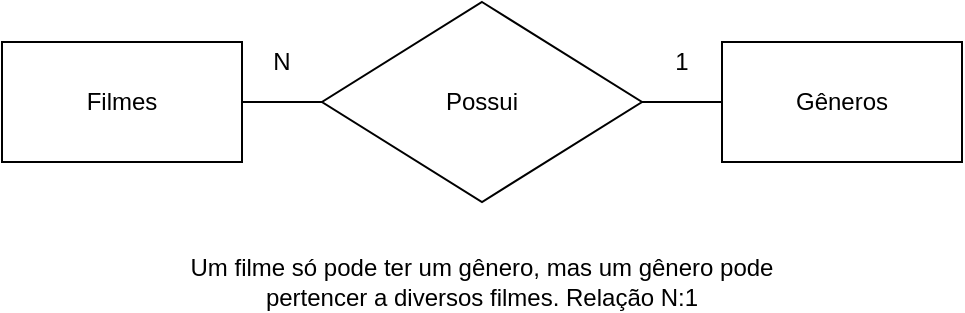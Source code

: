 <mxfile version="13.9.6" type="device"><diagram id="Iv17barHIe7dP8hDT0Sy" name="Page-1"><mxGraphModel dx="1108" dy="358" grid="1" gridSize="10" guides="1" tooltips="1" connect="1" arrows="1" fold="1" page="1" pageScale="1" pageWidth="1169" pageHeight="1654" math="0" shadow="0"><root><mxCell id="0"/><mxCell id="1" parent="0"/><mxCell id="ajrGd7AYhU74adiTjhrQ-1" style="edgeStyle=orthogonalEdgeStyle;rounded=0;orthogonalLoop=1;jettySize=auto;html=1;exitX=1;exitY=0.5;exitDx=0;exitDy=0;entryX=0;entryY=0.5;entryDx=0;entryDy=0;endArrow=none;endFill=0;" edge="1" parent="1" source="ajrGd7AYhU74adiTjhrQ-2" target="ajrGd7AYhU74adiTjhrQ-5"><mxGeometry relative="1" as="geometry"/></mxCell><mxCell id="ajrGd7AYhU74adiTjhrQ-2" value="Filmes" style="rounded=0;whiteSpace=wrap;html=1;" vertex="1" parent="1"><mxGeometry x="120" y="210" width="120" height="60" as="geometry"/></mxCell><mxCell id="ajrGd7AYhU74adiTjhrQ-3" value="Gêneros" style="rounded=0;whiteSpace=wrap;html=1;" vertex="1" parent="1"><mxGeometry x="480" y="210" width="120" height="60" as="geometry"/></mxCell><mxCell id="ajrGd7AYhU74adiTjhrQ-4" style="edgeStyle=orthogonalEdgeStyle;rounded=0;orthogonalLoop=1;jettySize=auto;html=1;exitX=1;exitY=0.5;exitDx=0;exitDy=0;endArrow=none;endFill=0;" edge="1" parent="1" source="ajrGd7AYhU74adiTjhrQ-5" target="ajrGd7AYhU74adiTjhrQ-3"><mxGeometry relative="1" as="geometry"/></mxCell><mxCell id="ajrGd7AYhU74adiTjhrQ-5" value="Possui" style="rhombus;whiteSpace=wrap;html=1;" vertex="1" parent="1"><mxGeometry x="280" y="190" width="160" height="100" as="geometry"/></mxCell><mxCell id="ajrGd7AYhU74adiTjhrQ-6" value="N" style="text;html=1;strokeColor=none;fillColor=none;align=center;verticalAlign=middle;whiteSpace=wrap;rounded=0;" vertex="1" parent="1"><mxGeometry x="240" y="210" width="40" height="20" as="geometry"/></mxCell><mxCell id="ajrGd7AYhU74adiTjhrQ-7" value="1" style="text;html=1;strokeColor=none;fillColor=none;align=center;verticalAlign=middle;whiteSpace=wrap;rounded=0;" vertex="1" parent="1"><mxGeometry x="440" y="210" width="40" height="20" as="geometry"/></mxCell><mxCell id="ajrGd7AYhU74adiTjhrQ-8" value="Um filme só pode ter um gênero, mas um gênero pode pertencer a diversos filmes. Relação N:1" style="text;html=1;strokeColor=none;fillColor=none;align=center;verticalAlign=middle;whiteSpace=wrap;rounded=0;" vertex="1" parent="1"><mxGeometry x="205" y="320" width="310" height="20" as="geometry"/></mxCell></root></mxGraphModel></diagram></mxfile>
